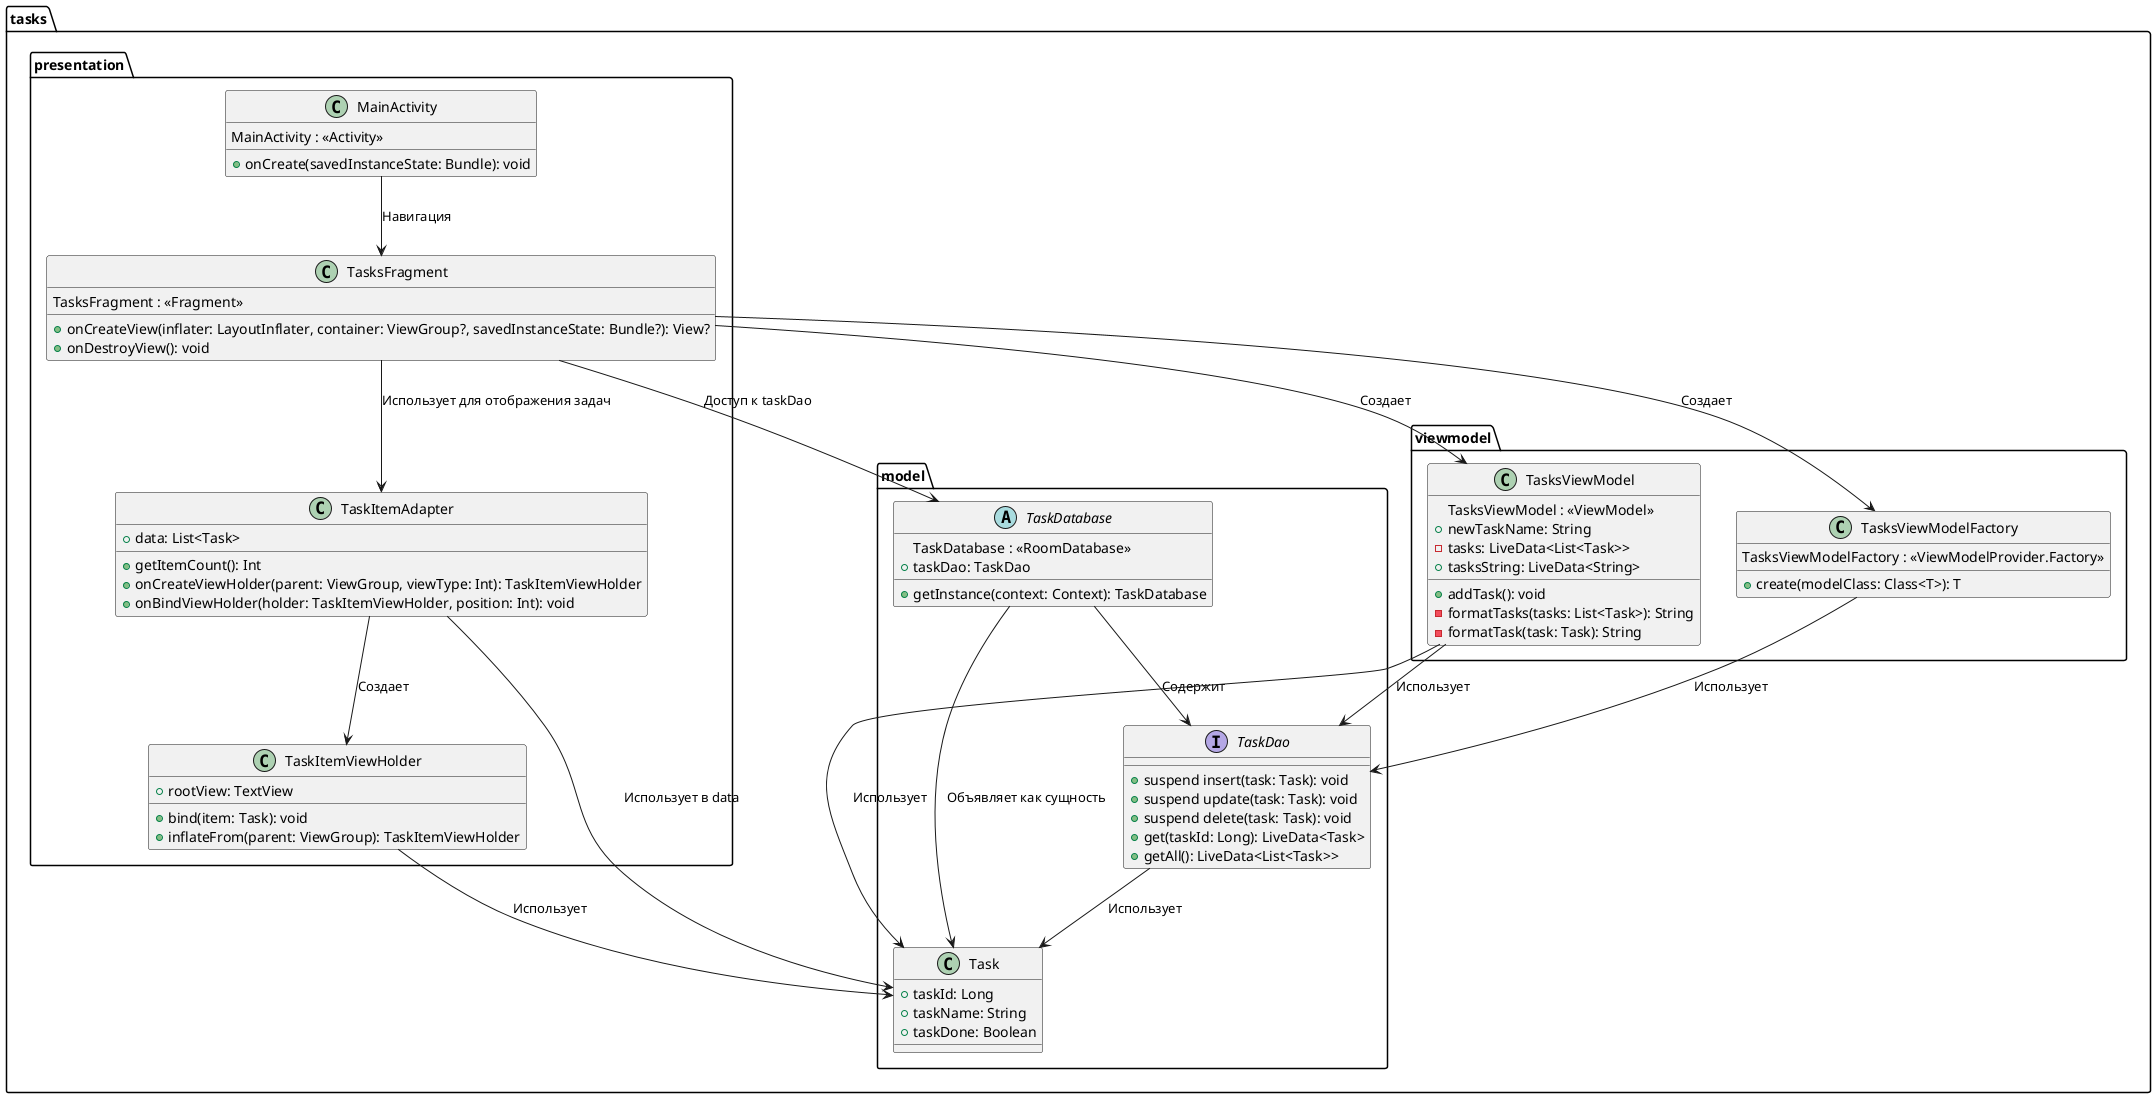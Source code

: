 @startuml
package "tasks.model" {
    class Task {
        +taskId: Long
        +taskName: String
        +taskDone: Boolean
    }

    interface TaskDao {
        +suspend insert(task: Task): void
        +suspend update(task: Task): void
        +suspend delete(task: Task): void
        +get(taskId: Long): LiveData<Task>
        +getAll(): LiveData<List<Task>>
    }

    abstract class TaskDatabase {
        TaskDatabase : <<RoomDatabase>>
        +taskDao: TaskDao
        +getInstance(context: Context): TaskDatabase
    }

    TaskDao --> Task : "Использует"
    TaskDatabase --> TaskDao : "Содержит"
    TaskDatabase --> Task : "Объявляет как сущность"
}

package "tasks.presentation" {
    class MainActivity {
        MainActivity : <<Activity>>
        +onCreate(savedInstanceState: Bundle): void
    }

    class TasksFragment {
        TasksFragment : <<Fragment>>
        +onCreateView(inflater: LayoutInflater, container: ViewGroup?, savedInstanceState: Bundle?): View?
        +onDestroyView(): void
    }

    class TaskItemAdapter {
        +data: List<Task>
        +getItemCount(): Int
        +onCreateViewHolder(parent: ViewGroup, viewType: Int): TaskItemViewHolder
        +onBindViewHolder(holder: TaskItemViewHolder, position: Int): void
    }

    class TaskItemViewHolder {
        +rootView: TextView
        +bind(item: Task): void
        +inflateFrom(parent: ViewGroup): TaskItemViewHolder
    }

    TaskItemAdapter --> TaskItemViewHolder : "Создает"
    TaskItemViewHolder --> Task : "Использует"
}

package "tasks.viewmodel" {
    class TasksViewModel {
        TasksViewModel : <<ViewModel>>
        +newTaskName: String
        -tasks: LiveData<List<Task>>
        +tasksString: LiveData<String>
        +addTask(): void
        -formatTasks(tasks: List<Task>): String
        -formatTask(task: Task): String
    }

    class TasksViewModelFactory {
        TasksViewModelFactory : <<ViewModelProvider.Factory>>
        +create(modelClass: Class<T>): T
    }
}

' Связи между компонентами
TasksFragment --> TasksViewModelFactory : "Создает"
TasksFragment --> TasksViewModel : "Создает"
TasksViewModelFactory --> TaskDao : "Использует"

TasksViewModel --> TaskDao : "Использует"
TasksViewModel --> Task : "Использует"
TasksFragment --> TaskDatabase : "Доступ к taskDao"
MainActivity --> TasksFragment : "Навигация"
TasksFragment --> TaskItemAdapter : "Использует для отображения задач"
TaskItemAdapter --> Task : "Использует в data"
@enduml
